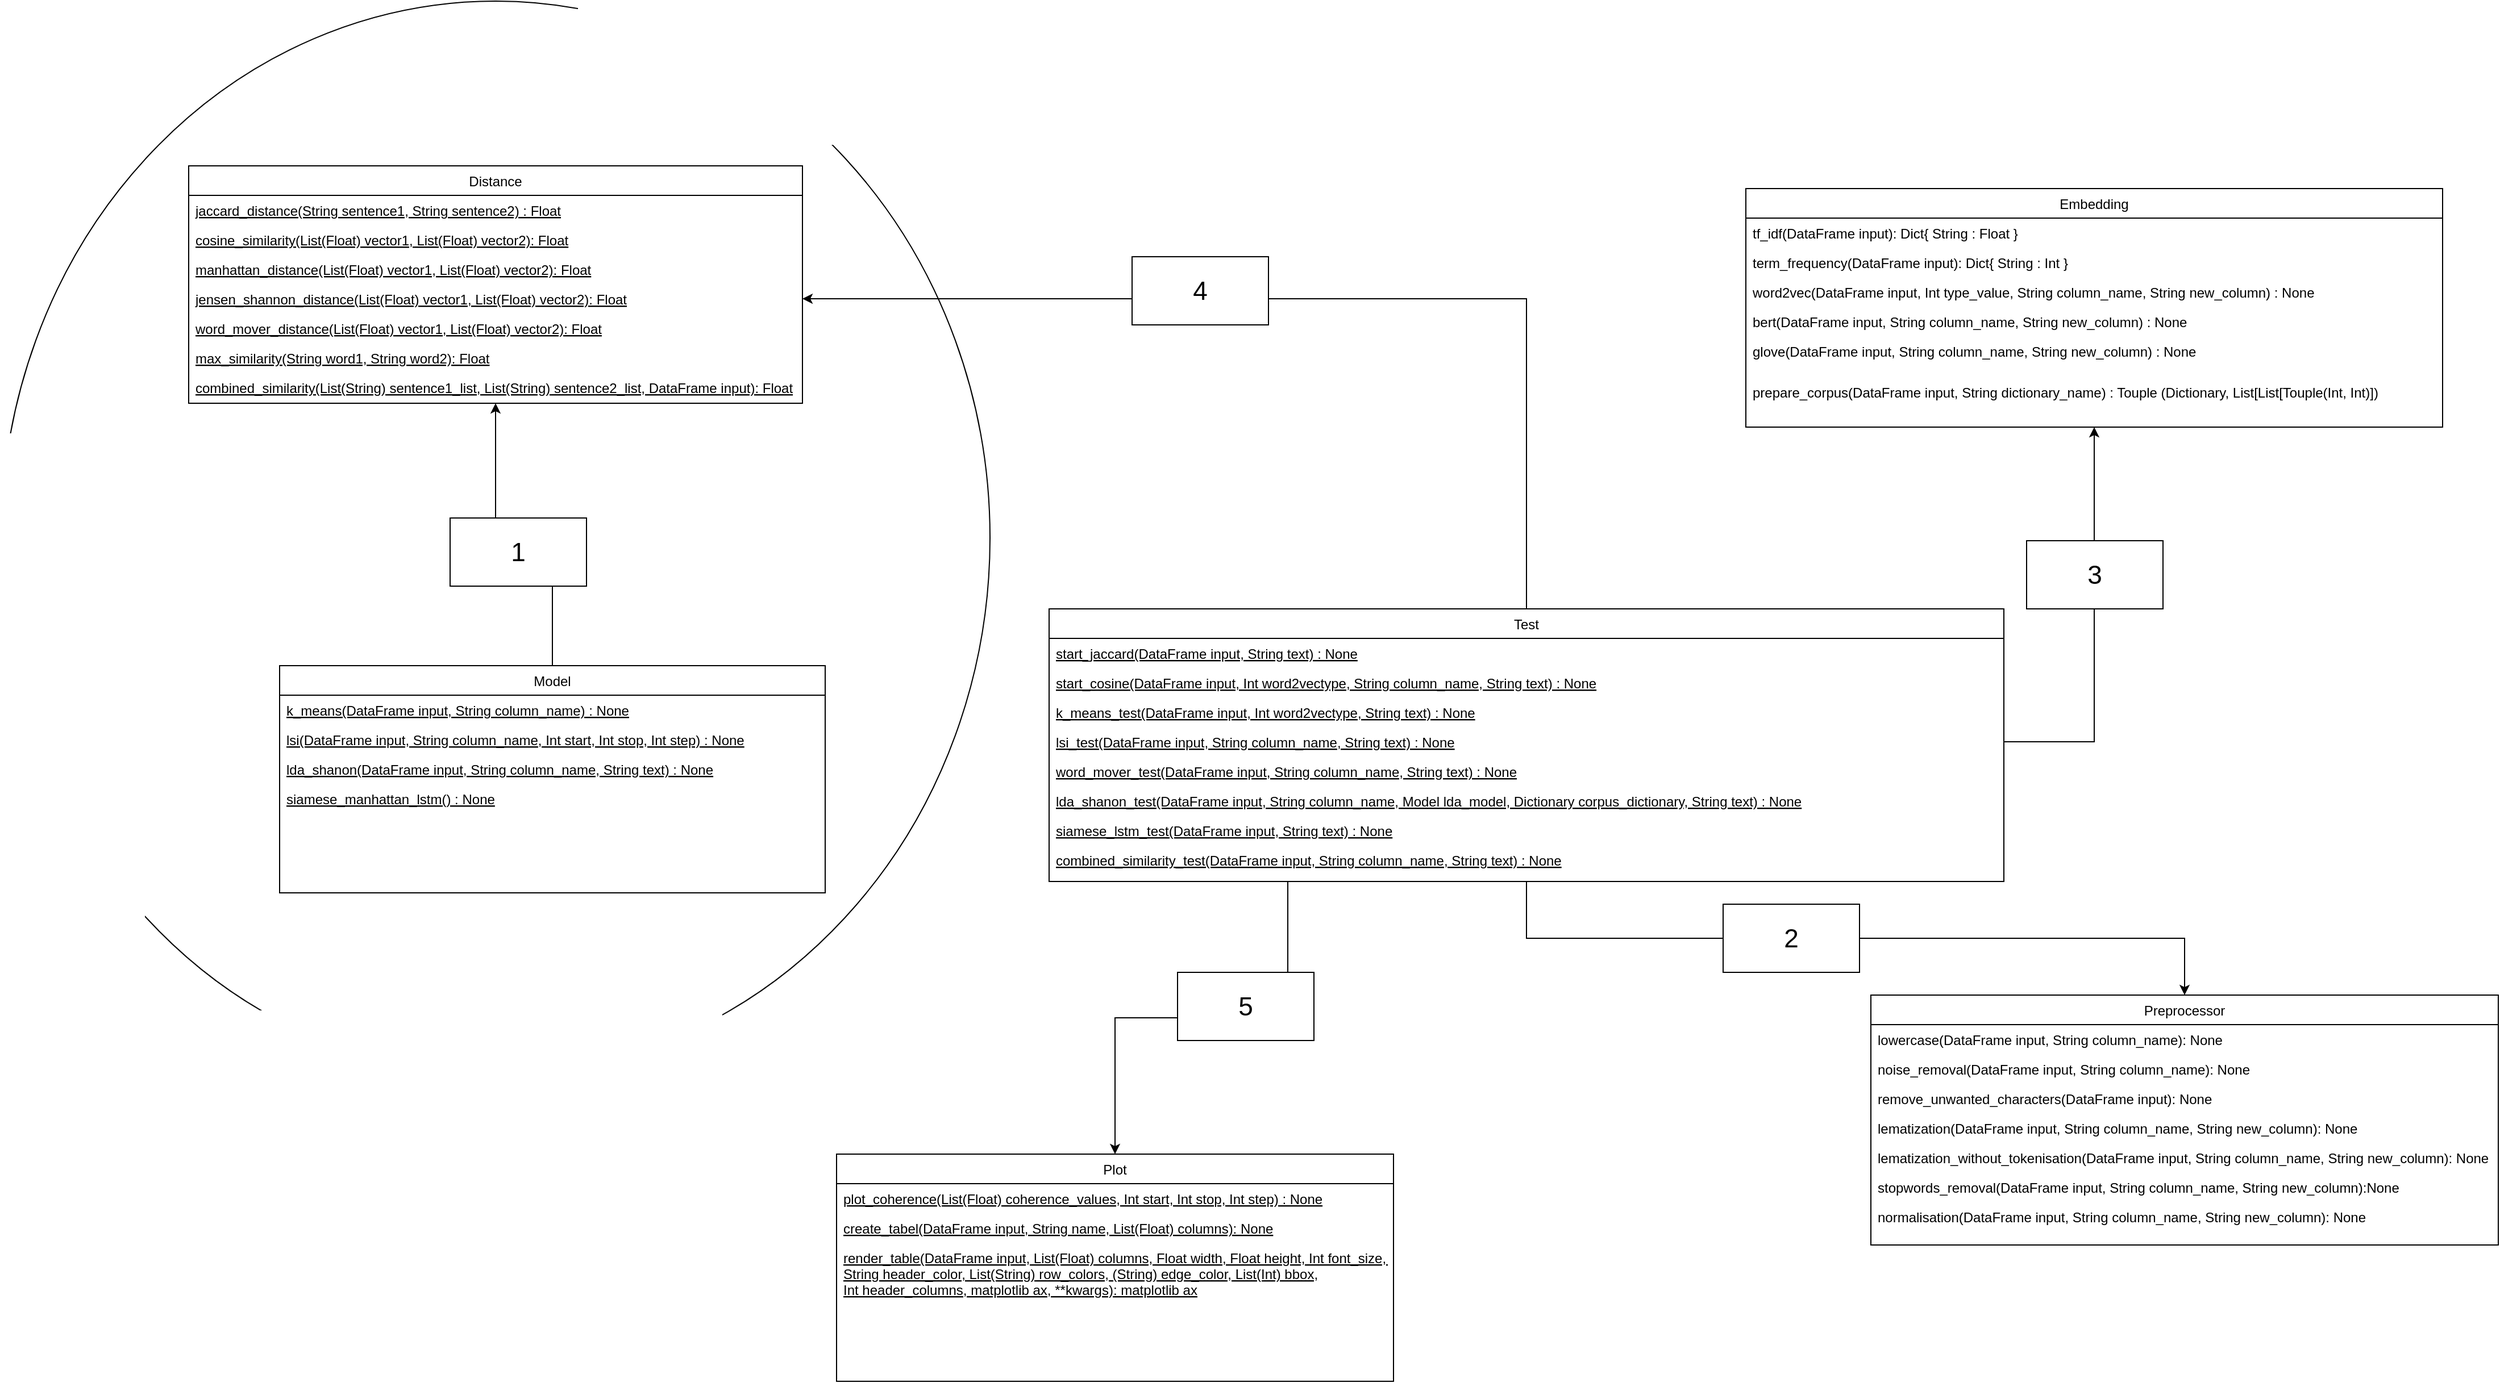 <mxfile version="13.7.5" type="device"><diagram id="C5RBs43oDa-KdzZeNtuy" name="Page-1"><mxGraphModel dx="4158" dy="2727" grid="1" gridSize="10" guides="1" tooltips="1" connect="1" arrows="1" fold="1" page="1" pageScale="1" pageWidth="827" pageHeight="1169" math="0" shadow="0"><root><mxCell id="WIyWlLk6GJQsqaUBKTNV-0"/><mxCell id="WIyWlLk6GJQsqaUBKTNV-1" parent="WIyWlLk6GJQsqaUBKTNV-0"/><mxCell id="b6YQ7gS-ST8kmWvKIn8U-59" value="" style="ellipse;whiteSpace=wrap;html=1;fillColor=#FFFFFF;" vertex="1" parent="WIyWlLk6GJQsqaUBKTNV-1"><mxGeometry x="-1335" y="-85" width="870" height="945" as="geometry"/></mxCell><mxCell id="b6YQ7gS-ST8kmWvKIn8U-7" value="Embedding" style="swimlane;fontStyle=0;align=center;verticalAlign=top;childLayout=stackLayout;horizontal=1;startSize=26;horizontalStack=0;resizeParent=1;resizeLast=0;collapsible=1;marginBottom=0;rounded=0;shadow=0;strokeWidth=1;" vertex="1" parent="WIyWlLk6GJQsqaUBKTNV-1"><mxGeometry x="200" y="80" width="613" height="210" as="geometry"><mxRectangle x="550" y="140" width="160" height="26" as="alternateBounds"/></mxGeometry></mxCell><mxCell id="b6YQ7gS-ST8kmWvKIn8U-10" value="tf_idf(DataFrame input): Dict{ String : Float }" style="text;align=left;verticalAlign=top;spacingLeft=4;spacingRight=4;overflow=hidden;rotatable=0;points=[[0,0.5],[1,0.5]];portConstraint=eastwest;" vertex="1" parent="b6YQ7gS-ST8kmWvKIn8U-7"><mxGeometry y="26" width="613" height="26" as="geometry"/></mxCell><mxCell id="b6YQ7gS-ST8kmWvKIn8U-11" value="term_frequency(DataFrame input): Dict{ String : Int }" style="text;align=left;verticalAlign=top;spacingLeft=4;spacingRight=4;overflow=hidden;rotatable=0;points=[[0,0.5],[1,0.5]];portConstraint=eastwest;" vertex="1" parent="b6YQ7gS-ST8kmWvKIn8U-7"><mxGeometry y="52" width="613" height="26" as="geometry"/></mxCell><mxCell id="b6YQ7gS-ST8kmWvKIn8U-12" value="word2vec(DataFrame input, Int type_value, String column_name, String new_column) : None" style="text;align=left;verticalAlign=top;spacingLeft=4;spacingRight=4;overflow=hidden;rotatable=0;points=[[0,0.5],[1,0.5]];portConstraint=eastwest;" vertex="1" parent="b6YQ7gS-ST8kmWvKIn8U-7"><mxGeometry y="78" width="613" height="26" as="geometry"/></mxCell><mxCell id="b6YQ7gS-ST8kmWvKIn8U-13" value="bert(DataFrame input, String column_name, String new_column) : None" style="text;align=left;verticalAlign=top;spacingLeft=4;spacingRight=4;overflow=hidden;rotatable=0;points=[[0,0.5],[1,0.5]];portConstraint=eastwest;" vertex="1" parent="b6YQ7gS-ST8kmWvKIn8U-7"><mxGeometry y="104" width="613" height="26" as="geometry"/></mxCell><mxCell id="b6YQ7gS-ST8kmWvKIn8U-14" value="glove(DataFrame input, String column_name, String new_column) : None" style="text;align=left;verticalAlign=top;spacingLeft=4;spacingRight=4;overflow=hidden;rotatable=0;points=[[0,0.5],[1,0.5]];portConstraint=eastwest;" vertex="1" parent="b6YQ7gS-ST8kmWvKIn8U-7"><mxGeometry y="130" width="613" height="36" as="geometry"/></mxCell><mxCell id="b6YQ7gS-ST8kmWvKIn8U-17" value="prepare_corpus(DataFrame input, String dictionary_name) : Touple (Dictionary, List[List[Touple(Int, Int)])" style="text;align=left;verticalAlign=top;spacingLeft=4;spacingRight=4;overflow=hidden;rotatable=0;points=[[0,0.5],[1,0.5]];portConstraint=eastwest;" vertex="1" parent="b6YQ7gS-ST8kmWvKIn8U-7"><mxGeometry y="166" width="613" height="36" as="geometry"/></mxCell><mxCell id="zkfFHV4jXpPFQw0GAbJ--17" value="Preprocessor" style="swimlane;fontStyle=0;align=center;verticalAlign=top;childLayout=stackLayout;horizontal=1;startSize=26;horizontalStack=0;resizeParent=1;resizeLast=0;collapsible=1;marginBottom=0;rounded=0;shadow=0;strokeWidth=1;" parent="WIyWlLk6GJQsqaUBKTNV-1" vertex="1"><mxGeometry x="310" y="790" width="552" height="220" as="geometry"><mxRectangle x="550" y="140" width="160" height="26" as="alternateBounds"/></mxGeometry></mxCell><mxCell id="zkfFHV4jXpPFQw0GAbJ--25" value="lowercase(DataFrame input, String column_name): None" style="text;align=left;verticalAlign=top;spacingLeft=4;spacingRight=4;overflow=hidden;rotatable=0;points=[[0,0.5],[1,0.5]];portConstraint=eastwest;" parent="zkfFHV4jXpPFQw0GAbJ--17" vertex="1"><mxGeometry y="26" width="552" height="26" as="geometry"/></mxCell><mxCell id="b6YQ7gS-ST8kmWvKIn8U-0" value="noise_removal(DataFrame input, String column_name): None" style="text;align=left;verticalAlign=top;spacingLeft=4;spacingRight=4;overflow=hidden;rotatable=0;points=[[0,0.5],[1,0.5]];portConstraint=eastwest;" vertex="1" parent="zkfFHV4jXpPFQw0GAbJ--17"><mxGeometry y="52" width="552" height="26" as="geometry"/></mxCell><mxCell id="b6YQ7gS-ST8kmWvKIn8U-1" value="remove_unwanted_characters(DataFrame input): None" style="text;align=left;verticalAlign=top;spacingLeft=4;spacingRight=4;overflow=hidden;rotatable=0;points=[[0,0.5],[1,0.5]];portConstraint=eastwest;" vertex="1" parent="zkfFHV4jXpPFQw0GAbJ--17"><mxGeometry y="78" width="552" height="26" as="geometry"/></mxCell><mxCell id="b6YQ7gS-ST8kmWvKIn8U-2" value="lematization(DataFrame input, String column_name, String new_column): None" style="text;align=left;verticalAlign=top;spacingLeft=4;spacingRight=4;overflow=hidden;rotatable=0;points=[[0,0.5],[1,0.5]];portConstraint=eastwest;" vertex="1" parent="zkfFHV4jXpPFQw0GAbJ--17"><mxGeometry y="104" width="552" height="26" as="geometry"/></mxCell><mxCell id="b6YQ7gS-ST8kmWvKIn8U-3" value="lematization_without_tokenisation(DataFrame input, String column_name, String new_column): None" style="text;align=left;verticalAlign=top;spacingLeft=4;spacingRight=4;overflow=hidden;rotatable=0;points=[[0,0.5],[1,0.5]];portConstraint=eastwest;" vertex="1" parent="zkfFHV4jXpPFQw0GAbJ--17"><mxGeometry y="130" width="552" height="26" as="geometry"/></mxCell><mxCell id="b6YQ7gS-ST8kmWvKIn8U-4" value="stopwords_removal(DataFrame input, String column_name, String new_column):None&#xa;" style="text;align=left;verticalAlign=top;spacingLeft=4;spacingRight=4;overflow=hidden;rotatable=0;points=[[0,0.5],[1,0.5]];portConstraint=eastwest;" vertex="1" parent="zkfFHV4jXpPFQw0GAbJ--17"><mxGeometry y="156" width="552" height="26" as="geometry"/></mxCell><mxCell id="b6YQ7gS-ST8kmWvKIn8U-6" value="normalisation(DataFrame input, String column_name, String new_column): None&#xa;" style="text;align=left;verticalAlign=top;spacingLeft=4;spacingRight=4;overflow=hidden;rotatable=0;points=[[0,0.5],[1,0.5]];portConstraint=eastwest;" vertex="1" parent="zkfFHV4jXpPFQw0GAbJ--17"><mxGeometry y="182" width="552" height="26" as="geometry"/></mxCell><mxCell id="b6YQ7gS-ST8kmWvKIn8U-46" style="edgeStyle=orthogonalEdgeStyle;rounded=0;orthogonalLoop=1;jettySize=auto;html=1;" edge="1" parent="WIyWlLk6GJQsqaUBKTNV-1" source="zkfFHV4jXpPFQw0GAbJ--13" target="zkfFHV4jXpPFQw0GAbJ--17"><mxGeometry relative="1" as="geometry"/></mxCell><mxCell id="b6YQ7gS-ST8kmWvKIn8U-56" style="edgeStyle=orthogonalEdgeStyle;rounded=0;orthogonalLoop=1;jettySize=auto;html=1;exitX=0.5;exitY=0;exitDx=0;exitDy=0;entryX=1;entryY=0.5;entryDx=0;entryDy=0;" edge="1" parent="WIyWlLk6GJQsqaUBKTNV-1" source="zkfFHV4jXpPFQw0GAbJ--13" target="b6YQ7gS-ST8kmWvKIn8U-40"><mxGeometry relative="1" as="geometry"/></mxCell><mxCell id="b6YQ7gS-ST8kmWvKIn8U-61" style="edgeStyle=orthogonalEdgeStyle;rounded=0;orthogonalLoop=1;jettySize=auto;html=1;exitX=0.25;exitY=1;exitDx=0;exitDy=0;entryX=0.5;entryY=0;entryDx=0;entryDy=0;" edge="1" parent="WIyWlLk6GJQsqaUBKTNV-1" source="zkfFHV4jXpPFQw0GAbJ--13" target="b6YQ7gS-ST8kmWvKIn8U-18"><mxGeometry relative="1" as="geometry"/></mxCell><mxCell id="zkfFHV4jXpPFQw0GAbJ--13" value="Test" style="swimlane;fontStyle=0;align=center;verticalAlign=top;childLayout=stackLayout;horizontal=1;startSize=26;horizontalStack=0;resizeParent=1;resizeLast=0;collapsible=1;marginBottom=0;rounded=0;shadow=0;strokeWidth=1;" parent="WIyWlLk6GJQsqaUBKTNV-1" vertex="1"><mxGeometry x="-413" y="450" width="840" height="240" as="geometry"><mxRectangle x="340" y="380" width="170" height="26" as="alternateBounds"/></mxGeometry></mxCell><mxCell id="b6YQ7gS-ST8kmWvKIn8U-27" value="start_jaccard(DataFrame input, String text) : None" style="text;align=left;verticalAlign=top;spacingLeft=4;spacingRight=4;overflow=hidden;rotatable=0;points=[[0,0.5],[1,0.5]];portConstraint=eastwest;fontStyle=4" vertex="1" parent="zkfFHV4jXpPFQw0GAbJ--13"><mxGeometry y="26" width="840" height="26" as="geometry"/></mxCell><mxCell id="b6YQ7gS-ST8kmWvKIn8U-28" value="start_cosine(DataFrame input, Int word2vectype, String column_name, String text) : None" style="text;align=left;verticalAlign=top;spacingLeft=4;spacingRight=4;overflow=hidden;rotatable=0;points=[[0,0.5],[1,0.5]];portConstraint=eastwest;fontStyle=4" vertex="1" parent="zkfFHV4jXpPFQw0GAbJ--13"><mxGeometry y="52" width="840" height="26" as="geometry"/></mxCell><mxCell id="b6YQ7gS-ST8kmWvKIn8U-29" value="k_means_test(DataFrame input, Int word2vectype, String text) : None" style="text;align=left;verticalAlign=top;spacingLeft=4;spacingRight=4;overflow=hidden;rotatable=0;points=[[0,0.5],[1,0.5]];portConstraint=eastwest;fontStyle=4" vertex="1" parent="zkfFHV4jXpPFQw0GAbJ--13"><mxGeometry y="78" width="840" height="26" as="geometry"/></mxCell><mxCell id="b6YQ7gS-ST8kmWvKIn8U-30" value="lsi_test(DataFrame input, String column_name, String text) : None" style="text;align=left;verticalAlign=top;spacingLeft=4;spacingRight=4;overflow=hidden;rotatable=0;points=[[0,0.5],[1,0.5]];portConstraint=eastwest;fontStyle=4" vertex="1" parent="zkfFHV4jXpPFQw0GAbJ--13"><mxGeometry y="104" width="840" height="26" as="geometry"/></mxCell><mxCell id="b6YQ7gS-ST8kmWvKIn8U-31" value="word_mover_test(DataFrame input, String column_name, String text) : None" style="text;align=left;verticalAlign=top;spacingLeft=4;spacingRight=4;overflow=hidden;rotatable=0;points=[[0,0.5],[1,0.5]];portConstraint=eastwest;fontStyle=4" vertex="1" parent="zkfFHV4jXpPFQw0GAbJ--13"><mxGeometry y="130" width="840" height="26" as="geometry"/></mxCell><mxCell id="b6YQ7gS-ST8kmWvKIn8U-32" value="lda_shanon_test(DataFrame input, String column_name, Model lda_model, Dictionary corpus_dictionary, String text) : None" style="text;align=left;verticalAlign=top;spacingLeft=4;spacingRight=4;overflow=hidden;rotatable=0;points=[[0,0.5],[1,0.5]];portConstraint=eastwest;fontStyle=4" vertex="1" parent="zkfFHV4jXpPFQw0GAbJ--13"><mxGeometry y="156" width="840" height="26" as="geometry"/></mxCell><mxCell id="b6YQ7gS-ST8kmWvKIn8U-33" value="siamese_lstm_test(DataFrame input, String text) : None" style="text;align=left;verticalAlign=top;spacingLeft=4;spacingRight=4;overflow=hidden;rotatable=0;points=[[0,0.5],[1,0.5]];portConstraint=eastwest;fontStyle=4" vertex="1" parent="zkfFHV4jXpPFQw0GAbJ--13"><mxGeometry y="182" width="840" height="26" as="geometry"/></mxCell><mxCell id="b6YQ7gS-ST8kmWvKIn8U-34" value="combined_similarity_test(DataFrame input, String column_name, String text) : None" style="text;align=left;verticalAlign=top;spacingLeft=4;spacingRight=4;overflow=hidden;rotatable=0;points=[[0,0.5],[1,0.5]];portConstraint=eastwest;fontStyle=4" vertex="1" parent="zkfFHV4jXpPFQw0GAbJ--13"><mxGeometry y="208" width="840" height="26" as="geometry"/></mxCell><mxCell id="b6YQ7gS-ST8kmWvKIn8U-47" style="edgeStyle=orthogonalEdgeStyle;rounded=0;orthogonalLoop=1;jettySize=auto;html=1;exitX=1;exitY=0.5;exitDx=0;exitDy=0;entryX=0.5;entryY=1;entryDx=0;entryDy=0;" edge="1" parent="WIyWlLk6GJQsqaUBKTNV-1" source="b6YQ7gS-ST8kmWvKIn8U-30" target="b6YQ7gS-ST8kmWvKIn8U-7"><mxGeometry relative="1" as="geometry"/></mxCell><mxCell id="b6YQ7gS-ST8kmWvKIn8U-48" value="&lt;font style=&quot;font-size: 23px&quot;&gt;2&lt;/font&gt;" style="rounded=0;whiteSpace=wrap;html=1;" vertex="1" parent="WIyWlLk6GJQsqaUBKTNV-1"><mxGeometry x="180" y="710" width="120" height="60" as="geometry"/></mxCell><mxCell id="b6YQ7gS-ST8kmWvKIn8U-49" value="&lt;span style=&quot;font-size: 23px&quot;&gt;3&lt;/span&gt;" style="rounded=0;whiteSpace=wrap;html=1;" vertex="1" parent="WIyWlLk6GJQsqaUBKTNV-1"><mxGeometry x="447" y="390" width="120" height="60" as="geometry"/></mxCell><mxCell id="b6YQ7gS-ST8kmWvKIn8U-63" style="edgeStyle=orthogonalEdgeStyle;rounded=0;orthogonalLoop=1;jettySize=auto;html=1;exitX=0.5;exitY=0;exitDx=0;exitDy=0;entryX=0.5;entryY=1;entryDx=0;entryDy=0;" edge="1" parent="WIyWlLk6GJQsqaUBKTNV-1" source="zkfFHV4jXpPFQw0GAbJ--6" target="b6YQ7gS-ST8kmWvKIn8U-35"><mxGeometry relative="1" as="geometry"/></mxCell><mxCell id="zkfFHV4jXpPFQw0GAbJ--6" value="Model" style="swimlane;fontStyle=0;align=center;verticalAlign=top;childLayout=stackLayout;horizontal=1;startSize=26;horizontalStack=0;resizeParent=1;resizeLast=0;collapsible=1;marginBottom=0;rounded=0;shadow=0;strokeWidth=1;" parent="WIyWlLk6GJQsqaUBKTNV-1" vertex="1"><mxGeometry x="-1090" y="500" width="480" height="200" as="geometry"><mxRectangle x="130" y="380" width="160" height="26" as="alternateBounds"/></mxGeometry></mxCell><mxCell id="zkfFHV4jXpPFQw0GAbJ--10" value="k_means(DataFrame input, String column_name) : None" style="text;align=left;verticalAlign=top;spacingLeft=4;spacingRight=4;overflow=hidden;rotatable=0;points=[[0,0.5],[1,0.5]];portConstraint=eastwest;fontStyle=4" parent="zkfFHV4jXpPFQw0GAbJ--6" vertex="1"><mxGeometry y="26" width="480" height="26" as="geometry"/></mxCell><mxCell id="b6YQ7gS-ST8kmWvKIn8U-22" value="lsi(DataFrame input, String column_name, Int start, Int stop, Int step) : None" style="text;align=left;verticalAlign=top;spacingLeft=4;spacingRight=4;overflow=hidden;rotatable=0;points=[[0,0.5],[1,0.5]];portConstraint=eastwest;fontStyle=4" vertex="1" parent="zkfFHV4jXpPFQw0GAbJ--6"><mxGeometry y="52" width="480" height="26" as="geometry"/></mxCell><mxCell id="b6YQ7gS-ST8kmWvKIn8U-23" value="lda_shanon(DataFrame input, String column_name, String text) : None" style="text;align=left;verticalAlign=top;spacingLeft=4;spacingRight=4;overflow=hidden;rotatable=0;points=[[0,0.5],[1,0.5]];portConstraint=eastwest;fontStyle=4" vertex="1" parent="zkfFHV4jXpPFQw0GAbJ--6"><mxGeometry y="78" width="480" height="26" as="geometry"/></mxCell><mxCell id="b6YQ7gS-ST8kmWvKIn8U-24" value="siamese_manhattan_lstm() : None" style="text;align=left;verticalAlign=top;spacingLeft=4;spacingRight=4;overflow=hidden;rotatable=0;points=[[0,0.5],[1,0.5]];portConstraint=eastwest;fontStyle=4" vertex="1" parent="zkfFHV4jXpPFQw0GAbJ--6"><mxGeometry y="104" width="480" height="26" as="geometry"/></mxCell><mxCell id="b6YQ7gS-ST8kmWvKIn8U-55" value="&lt;font style=&quot;font-size: 23px&quot;&gt;1&lt;/font&gt;" style="rounded=0;whiteSpace=wrap;html=1;" vertex="1" parent="WIyWlLk6GJQsqaUBKTNV-1"><mxGeometry x="-940" y="370" width="120" height="60" as="geometry"/></mxCell><mxCell id="b6YQ7gS-ST8kmWvKIn8U-35" value="Distance" style="swimlane;fontStyle=0;align=center;verticalAlign=top;childLayout=stackLayout;horizontal=1;startSize=26;horizontalStack=0;resizeParent=1;resizeLast=0;collapsible=1;marginBottom=0;rounded=0;shadow=0;strokeWidth=1;" vertex="1" parent="WIyWlLk6GJQsqaUBKTNV-1"><mxGeometry x="-1170" y="60" width="540" height="209" as="geometry"><mxRectangle x="130" y="380" width="160" height="26" as="alternateBounds"/></mxGeometry></mxCell><mxCell id="b6YQ7gS-ST8kmWvKIn8U-36" value="jaccard_distance(String sentence1, String sentence2) : Float" style="text;align=left;verticalAlign=top;spacingLeft=4;spacingRight=4;overflow=hidden;rotatable=0;points=[[0,0.5],[1,0.5]];portConstraint=eastwest;fontStyle=4" vertex="1" parent="b6YQ7gS-ST8kmWvKIn8U-35"><mxGeometry y="26" width="540" height="26" as="geometry"/></mxCell><mxCell id="b6YQ7gS-ST8kmWvKIn8U-37" value="cosine_similarity(List(Float) vector1, List(Float) vector2): Float" style="text;align=left;verticalAlign=top;spacingLeft=4;spacingRight=4;overflow=hidden;rotatable=0;points=[[0,0.5],[1,0.5]];portConstraint=eastwest;fontStyle=4" vertex="1" parent="b6YQ7gS-ST8kmWvKIn8U-35"><mxGeometry y="52" width="540" height="26" as="geometry"/></mxCell><mxCell id="b6YQ7gS-ST8kmWvKIn8U-39" value="manhattan_distance(List(Float) vector1, List(Float) vector2): Float" style="text;align=left;verticalAlign=top;spacingLeft=4;spacingRight=4;overflow=hidden;rotatable=0;points=[[0,0.5],[1,0.5]];portConstraint=eastwest;fontStyle=4" vertex="1" parent="b6YQ7gS-ST8kmWvKIn8U-35"><mxGeometry y="78" width="540" height="26" as="geometry"/></mxCell><mxCell id="b6YQ7gS-ST8kmWvKIn8U-40" value="jensen_shannon_distance(List(Float) vector1, List(Float) vector2): Float" style="text;align=left;verticalAlign=top;spacingLeft=4;spacingRight=4;overflow=hidden;rotatable=0;points=[[0,0.5],[1,0.5]];portConstraint=eastwest;fontStyle=4" vertex="1" parent="b6YQ7gS-ST8kmWvKIn8U-35"><mxGeometry y="104" width="540" height="26" as="geometry"/></mxCell><mxCell id="b6YQ7gS-ST8kmWvKIn8U-41" value="word_mover_distance(List(Float) vector1, List(Float) vector2): Float" style="text;align=left;verticalAlign=top;spacingLeft=4;spacingRight=4;overflow=hidden;rotatable=0;points=[[0,0.5],[1,0.5]];portConstraint=eastwest;fontStyle=4" vertex="1" parent="b6YQ7gS-ST8kmWvKIn8U-35"><mxGeometry y="130" width="540" height="26" as="geometry"/></mxCell><mxCell id="b6YQ7gS-ST8kmWvKIn8U-42" value="max_similarity(String word1, String word2): Float" style="text;align=left;verticalAlign=top;spacingLeft=4;spacingRight=4;overflow=hidden;rotatable=0;points=[[0,0.5],[1,0.5]];portConstraint=eastwest;fontStyle=4" vertex="1" parent="b6YQ7gS-ST8kmWvKIn8U-35"><mxGeometry y="156" width="540" height="26" as="geometry"/></mxCell><mxCell id="b6YQ7gS-ST8kmWvKIn8U-43" value="combined_similarity(List(String) sentence1_list, List(String) sentence2_list, DataFrame input): Float" style="text;align=left;verticalAlign=top;spacingLeft=4;spacingRight=4;overflow=hidden;rotatable=0;points=[[0,0.5],[1,0.5]];portConstraint=eastwest;fontStyle=4" vertex="1" parent="b6YQ7gS-ST8kmWvKIn8U-35"><mxGeometry y="182" width="540" height="26" as="geometry"/></mxCell><mxCell id="b6YQ7gS-ST8kmWvKIn8U-60" value="&lt;font style=&quot;font-size: 23px&quot;&gt;4&lt;/font&gt;" style="rounded=0;whiteSpace=wrap;html=1;" vertex="1" parent="WIyWlLk6GJQsqaUBKTNV-1"><mxGeometry x="-340" y="140" width="120" height="60" as="geometry"/></mxCell><mxCell id="b6YQ7gS-ST8kmWvKIn8U-18" value="Plot" style="swimlane;fontStyle=0;align=center;verticalAlign=top;childLayout=stackLayout;horizontal=1;startSize=26;horizontalStack=0;resizeParent=1;resizeLast=0;collapsible=1;marginBottom=0;rounded=0;shadow=0;strokeWidth=1;" vertex="1" parent="WIyWlLk6GJQsqaUBKTNV-1"><mxGeometry x="-600" y="930" width="490" height="200" as="geometry"><mxRectangle x="130" y="380" width="160" height="26" as="alternateBounds"/></mxGeometry></mxCell><mxCell id="b6YQ7gS-ST8kmWvKIn8U-21" value="plot_coherence(List(Float) coherence_values, Int start, Int stop, Int step) : None" style="text;align=left;verticalAlign=top;spacingLeft=4;spacingRight=4;overflow=hidden;rotatable=0;points=[[0,0.5],[1,0.5]];portConstraint=eastwest;fontStyle=4" vertex="1" parent="b6YQ7gS-ST8kmWvKIn8U-18"><mxGeometry y="26" width="490" height="26" as="geometry"/></mxCell><mxCell id="b6YQ7gS-ST8kmWvKIn8U-25" value="create_tabel(DataFrame input, String name, List(Float) columns): None" style="text;align=left;verticalAlign=top;spacingLeft=4;spacingRight=4;overflow=hidden;rotatable=0;points=[[0,0.5],[1,0.5]];portConstraint=eastwest;fontStyle=4" vertex="1" parent="b6YQ7gS-ST8kmWvKIn8U-18"><mxGeometry y="52" width="490" height="26" as="geometry"/></mxCell><mxCell id="b6YQ7gS-ST8kmWvKIn8U-26" value="render_table(DataFrame input, List(Float) columns, Float width, Float height, Int font_size, &#xa;String header_color, List(String) row_colors, (String) edge_color, List(Int) bbox, &#xa;Int header_columns, matplotlib ax, **kwargs): matplotlib ax" style="text;align=left;verticalAlign=top;spacingLeft=4;spacingRight=4;overflow=hidden;rotatable=0;points=[[0,0.5],[1,0.5]];portConstraint=eastwest;fontStyle=4" vertex="1" parent="b6YQ7gS-ST8kmWvKIn8U-18"><mxGeometry y="78" width="490" height="52" as="geometry"/></mxCell><mxCell id="b6YQ7gS-ST8kmWvKIn8U-62" value="&lt;font style=&quot;font-size: 23px&quot;&gt;5&lt;/font&gt;" style="rounded=0;whiteSpace=wrap;html=1;" vertex="1" parent="WIyWlLk6GJQsqaUBKTNV-1"><mxGeometry x="-300" y="770" width="120" height="60" as="geometry"/></mxCell></root></mxGraphModel></diagram></mxfile>